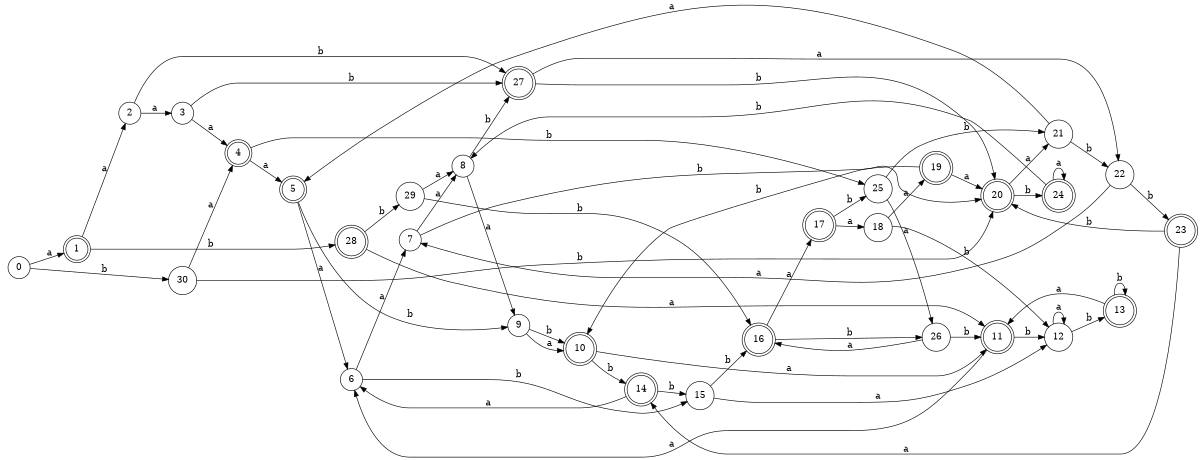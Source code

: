 digraph n25_2 {
__start0 [label="" shape="none"];

rankdir=LR;
size="8,5";

s0 [style="filled", color="black", fillcolor="white" shape="circle", label="0"];
s1 [style="rounded,filled", color="black", fillcolor="white" shape="doublecircle", label="1"];
s2 [style="filled", color="black", fillcolor="white" shape="circle", label="2"];
s3 [style="filled", color="black", fillcolor="white" shape="circle", label="3"];
s4 [style="rounded,filled", color="black", fillcolor="white" shape="doublecircle", label="4"];
s5 [style="rounded,filled", color="black", fillcolor="white" shape="doublecircle", label="5"];
s6 [style="filled", color="black", fillcolor="white" shape="circle", label="6"];
s7 [style="filled", color="black", fillcolor="white" shape="circle", label="7"];
s8 [style="filled", color="black", fillcolor="white" shape="circle", label="8"];
s9 [style="filled", color="black", fillcolor="white" shape="circle", label="9"];
s10 [style="rounded,filled", color="black", fillcolor="white" shape="doublecircle", label="10"];
s11 [style="rounded,filled", color="black", fillcolor="white" shape="doublecircle", label="11"];
s12 [style="filled", color="black", fillcolor="white" shape="circle", label="12"];
s13 [style="rounded,filled", color="black", fillcolor="white" shape="doublecircle", label="13"];
s14 [style="rounded,filled", color="black", fillcolor="white" shape="doublecircle", label="14"];
s15 [style="filled", color="black", fillcolor="white" shape="circle", label="15"];
s16 [style="rounded,filled", color="black", fillcolor="white" shape="doublecircle", label="16"];
s17 [style="rounded,filled", color="black", fillcolor="white" shape="doublecircle", label="17"];
s18 [style="filled", color="black", fillcolor="white" shape="circle", label="18"];
s19 [style="rounded,filled", color="black", fillcolor="white" shape="doublecircle", label="19"];
s20 [style="rounded,filled", color="black", fillcolor="white" shape="doublecircle", label="20"];
s21 [style="filled", color="black", fillcolor="white" shape="circle", label="21"];
s22 [style="filled", color="black", fillcolor="white" shape="circle", label="22"];
s23 [style="rounded,filled", color="black", fillcolor="white" shape="doublecircle", label="23"];
s24 [style="rounded,filled", color="black", fillcolor="white" shape="doublecircle", label="24"];
s25 [style="filled", color="black", fillcolor="white" shape="circle", label="25"];
s26 [style="filled", color="black", fillcolor="white" shape="circle", label="26"];
s27 [style="rounded,filled", color="black", fillcolor="white" shape="doublecircle", label="27"];
s28 [style="rounded,filled", color="black", fillcolor="white" shape="doublecircle", label="28"];
s29 [style="filled", color="black", fillcolor="white" shape="circle", label="29"];
s30 [style="filled", color="black", fillcolor="white" shape="circle", label="30"];
s0 -> s1 [label="a"];
s0 -> s30 [label="b"];
s1 -> s2 [label="a"];
s1 -> s28 [label="b"];
s2 -> s3 [label="a"];
s2 -> s27 [label="b"];
s3 -> s4 [label="a"];
s3 -> s27 [label="b"];
s4 -> s5 [label="a"];
s4 -> s25 [label="b"];
s5 -> s6 [label="a"];
s5 -> s9 [label="b"];
s6 -> s7 [label="a"];
s6 -> s15 [label="b"];
s7 -> s8 [label="a"];
s7 -> s20 [label="b"];
s8 -> s9 [label="a"];
s8 -> s27 [label="b"];
s9 -> s10 [label="a"];
s9 -> s10 [label="b"];
s10 -> s11 [label="a"];
s10 -> s14 [label="b"];
s11 -> s6 [label="a"];
s11 -> s12 [label="b"];
s12 -> s12 [label="a"];
s12 -> s13 [label="b"];
s13 -> s11 [label="a"];
s13 -> s13 [label="b"];
s14 -> s6 [label="a"];
s14 -> s15 [label="b"];
s15 -> s12 [label="a"];
s15 -> s16 [label="b"];
s16 -> s17 [label="a"];
s16 -> s26 [label="b"];
s17 -> s18 [label="a"];
s17 -> s25 [label="b"];
s18 -> s19 [label="a"];
s18 -> s12 [label="b"];
s19 -> s20 [label="a"];
s19 -> s10 [label="b"];
s20 -> s21 [label="a"];
s20 -> s24 [label="b"];
s21 -> s5 [label="a"];
s21 -> s22 [label="b"];
s22 -> s7 [label="a"];
s22 -> s23 [label="b"];
s23 -> s14 [label="a"];
s23 -> s20 [label="b"];
s24 -> s24 [label="a"];
s24 -> s8 [label="b"];
s25 -> s26 [label="a"];
s25 -> s21 [label="b"];
s26 -> s16 [label="a"];
s26 -> s11 [label="b"];
s27 -> s22 [label="a"];
s27 -> s20 [label="b"];
s28 -> s11 [label="a"];
s28 -> s29 [label="b"];
s29 -> s8 [label="a"];
s29 -> s16 [label="b"];
s30 -> s4 [label="a"];
s30 -> s20 [label="b"];

}